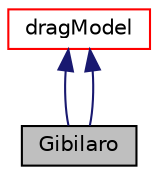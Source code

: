 digraph "Gibilaro"
{
  bgcolor="transparent";
  edge [fontname="Helvetica",fontsize="10",labelfontname="Helvetica",labelfontsize="10"];
  node [fontname="Helvetica",fontsize="10",shape=record];
  Node3 [label="Gibilaro",height=0.2,width=0.4,color="black", fillcolor="grey75", style="filled", fontcolor="black"];
  Node4 -> Node3 [dir="back",color="midnightblue",fontsize="10",style="solid",fontname="Helvetica"];
  Node4 [label="dragModel",height=0.2,width=0.4,color="red",URL="$a02420.html"];
  Node4 -> Node3 [dir="back",color="midnightblue",fontsize="10",style="solid",fontname="Helvetica"];
}
